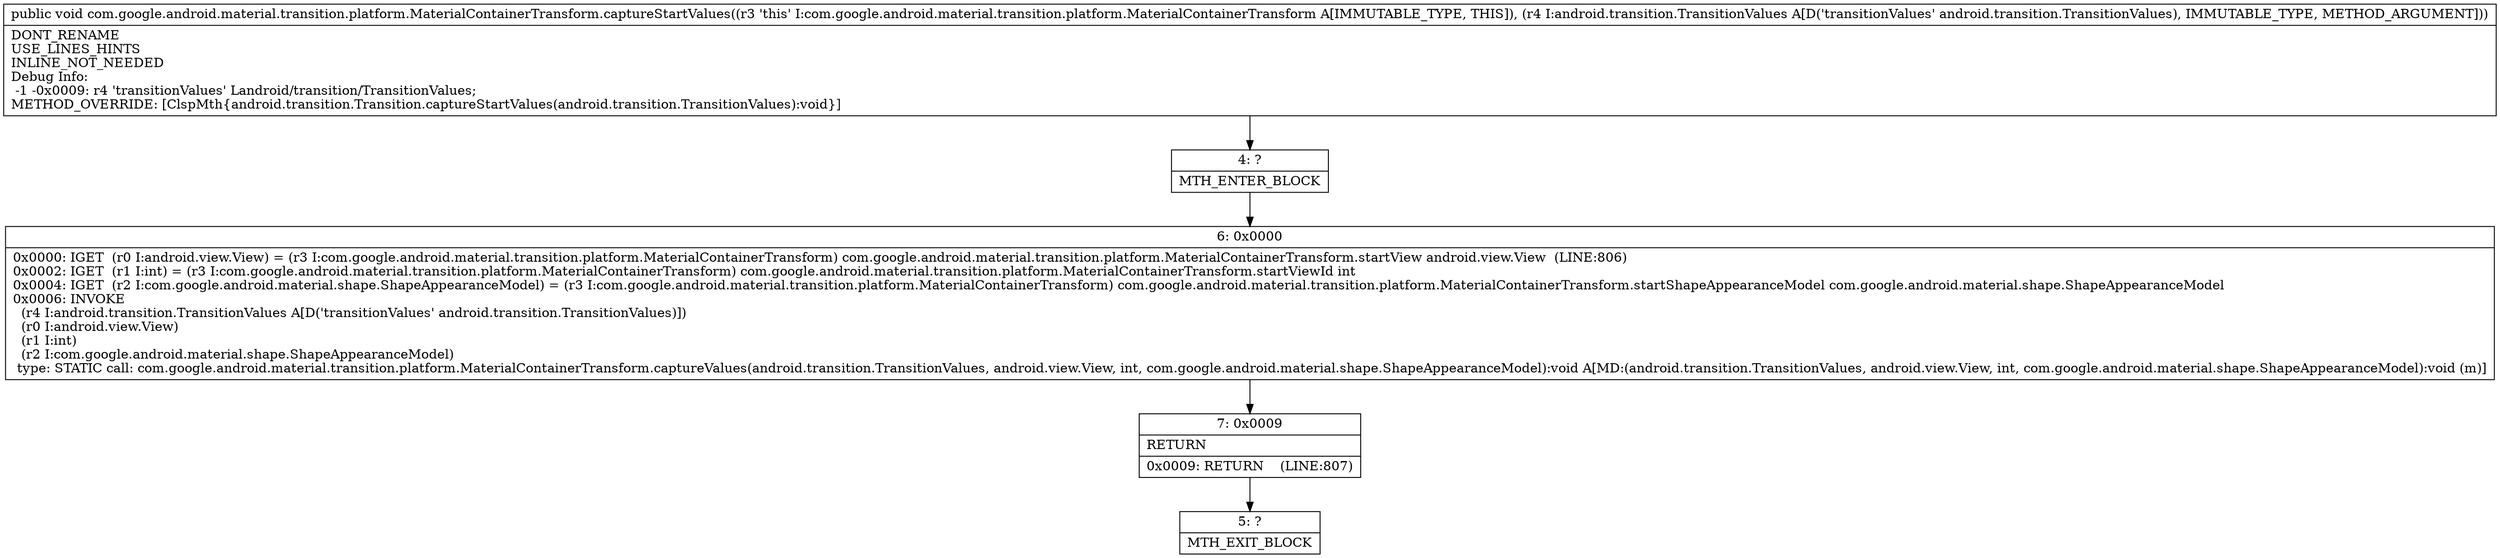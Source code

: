 digraph "CFG forcom.google.android.material.transition.platform.MaterialContainerTransform.captureStartValues(Landroid\/transition\/TransitionValues;)V" {
Node_4 [shape=record,label="{4\:\ ?|MTH_ENTER_BLOCK\l}"];
Node_6 [shape=record,label="{6\:\ 0x0000|0x0000: IGET  (r0 I:android.view.View) = (r3 I:com.google.android.material.transition.platform.MaterialContainerTransform) com.google.android.material.transition.platform.MaterialContainerTransform.startView android.view.View  (LINE:806)\l0x0002: IGET  (r1 I:int) = (r3 I:com.google.android.material.transition.platform.MaterialContainerTransform) com.google.android.material.transition.platform.MaterialContainerTransform.startViewId int \l0x0004: IGET  (r2 I:com.google.android.material.shape.ShapeAppearanceModel) = (r3 I:com.google.android.material.transition.platform.MaterialContainerTransform) com.google.android.material.transition.platform.MaterialContainerTransform.startShapeAppearanceModel com.google.android.material.shape.ShapeAppearanceModel \l0x0006: INVOKE  \l  (r4 I:android.transition.TransitionValues A[D('transitionValues' android.transition.TransitionValues)])\l  (r0 I:android.view.View)\l  (r1 I:int)\l  (r2 I:com.google.android.material.shape.ShapeAppearanceModel)\l type: STATIC call: com.google.android.material.transition.platform.MaterialContainerTransform.captureValues(android.transition.TransitionValues, android.view.View, int, com.google.android.material.shape.ShapeAppearanceModel):void A[MD:(android.transition.TransitionValues, android.view.View, int, com.google.android.material.shape.ShapeAppearanceModel):void (m)]\l}"];
Node_7 [shape=record,label="{7\:\ 0x0009|RETURN\l|0x0009: RETURN    (LINE:807)\l}"];
Node_5 [shape=record,label="{5\:\ ?|MTH_EXIT_BLOCK\l}"];
MethodNode[shape=record,label="{public void com.google.android.material.transition.platform.MaterialContainerTransform.captureStartValues((r3 'this' I:com.google.android.material.transition.platform.MaterialContainerTransform A[IMMUTABLE_TYPE, THIS]), (r4 I:android.transition.TransitionValues A[D('transitionValues' android.transition.TransitionValues), IMMUTABLE_TYPE, METHOD_ARGUMENT]))  | DONT_RENAME\lUSE_LINES_HINTS\lINLINE_NOT_NEEDED\lDebug Info:\l  \-1 \-0x0009: r4 'transitionValues' Landroid\/transition\/TransitionValues;\lMETHOD_OVERRIDE: [ClspMth\{android.transition.Transition.captureStartValues(android.transition.TransitionValues):void\}]\l}"];
MethodNode -> Node_4;Node_4 -> Node_6;
Node_6 -> Node_7;
Node_7 -> Node_5;
}

